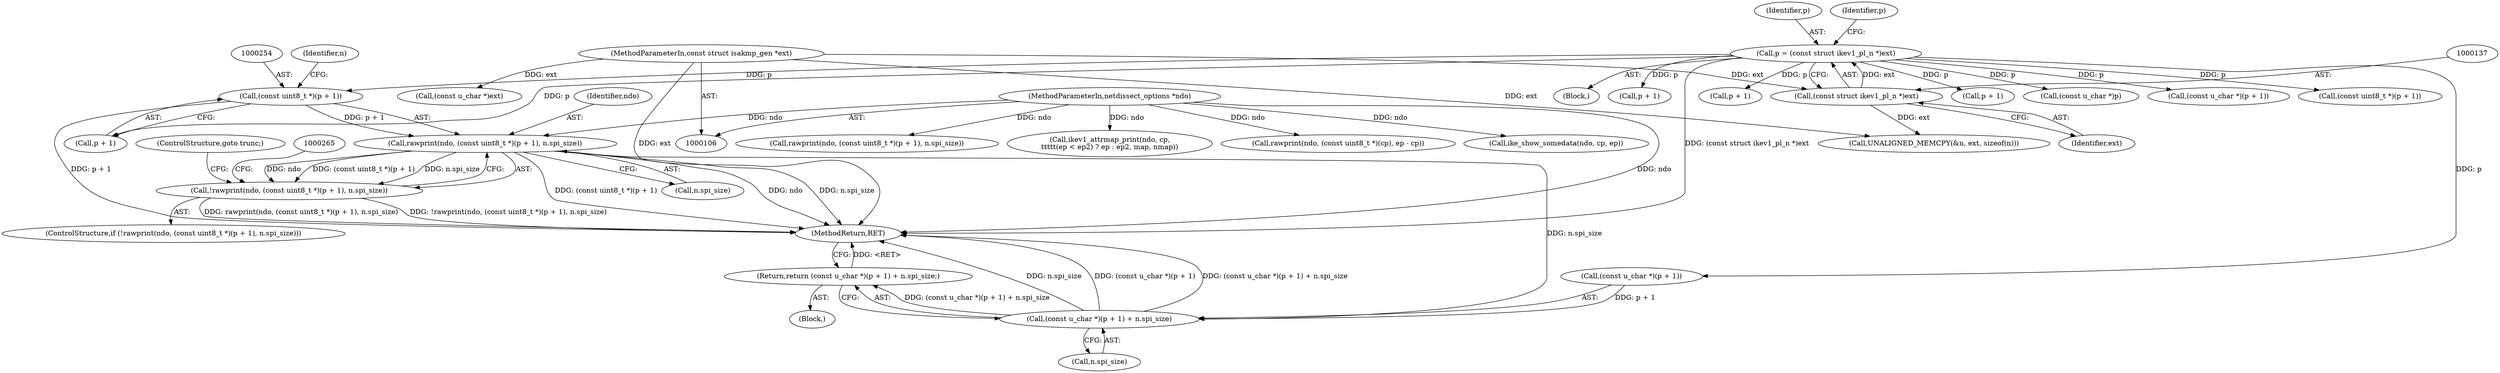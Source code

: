 digraph "0_tcpdump_e0a5a02b0fc1900a69d6c37ed0aab36fb8494e6d_1@pointer" {
"1000251" [label="(Call,rawprint(ndo, (const uint8_t *)(p + 1), n.spi_size))"];
"1000107" [label="(MethodParameterIn,netdissect_options *ndo)"];
"1000253" [label="(Call,(const uint8_t *)(p + 1))"];
"1000134" [label="(Call,p = (const struct ikev1_pl_n *)ext)"];
"1000136" [label="(Call,(const struct ikev1_pl_n *)ext)"];
"1000109" [label="(MethodParameterIn,const struct isakmp_gen *ext)"];
"1000250" [label="(Call,!rawprint(ndo, (const uint8_t *)(p + 1), n.spi_size))"];
"1000263" [label="(Call,(const u_char *)(p + 1) + n.spi_size)"];
"1000262" [label="(Return,return (const u_char *)(p + 1) + n.spi_size;)"];
"1000135" [label="(Identifier,p)"];
"1000142" [label="(Call,UNALIGNED_MEMCPY(&n, ext, sizeof(n)))"];
"1000447" [label="(Call,ikev1_attrmap_print(ndo, cp,\n\t\t\t\t\t(ep < ep2) ? ep : ep2, map, nmap))"];
"1000269" [label="(Call,n.spi_size)"];
"1000138" [label="(Identifier,ext)"];
"1000261" [label="(ControlStructure,goto trunc;)"];
"1000380" [label="(Call,p + 1)"];
"1000401" [label="(Call,(const u_char *)p)"];
"1000163" [label="(Block,)"];
"1000249" [label="(ControlStructure,if (!rawprint(ndo, (const uint8_t *)(p + 1), n.spi_size)))"];
"1000253" [label="(Call,(const uint8_t *)(p + 1))"];
"1000390" [label="(Call,(const u_char *)(p + 1))"];
"1000109" [label="(MethodParameterIn,const struct isakmp_gen *ext)"];
"1000522" [label="(Call,(const u_char *)ext)"];
"1000497" [label="(Call,rawprint(ndo, (const uint8_t *)(cp), ep - cp))"];
"1000259" [label="(Identifier,n)"];
"1000252" [label="(Identifier,ndo)"];
"1000514" [label="(Call,ike_show_somedata(ndo, cp, ep))"];
"1000378" [label="(Call,(const uint8_t *)(p + 1))"];
"1000262" [label="(Return,return (const u_char *)(p + 1) + n.spi_size;)"];
"1000536" [label="(MethodReturn,RET)"];
"1000250" [label="(Call,!rawprint(ndo, (const uint8_t *)(p + 1), n.spi_size))"];
"1000107" [label="(MethodParameterIn,netdissect_options *ndo)"];
"1000116" [label="(Block,)"];
"1000264" [label="(Call,(const u_char *)(p + 1))"];
"1000258" [label="(Call,n.spi_size)"];
"1000392" [label="(Call,p + 1)"];
"1000141" [label="(Identifier,p)"];
"1000255" [label="(Call,p + 1)"];
"1000266" [label="(Call,p + 1)"];
"1000263" [label="(Call,(const u_char *)(p + 1) + n.spi_size)"];
"1000376" [label="(Call,rawprint(ndo, (const uint8_t *)(p + 1), n.spi_size))"];
"1000136" [label="(Call,(const struct ikev1_pl_n *)ext)"];
"1000134" [label="(Call,p = (const struct ikev1_pl_n *)ext)"];
"1000251" [label="(Call,rawprint(ndo, (const uint8_t *)(p + 1), n.spi_size))"];
"1000251" -> "1000250"  [label="AST: "];
"1000251" -> "1000258"  [label="CFG: "];
"1000252" -> "1000251"  [label="AST: "];
"1000253" -> "1000251"  [label="AST: "];
"1000258" -> "1000251"  [label="AST: "];
"1000250" -> "1000251"  [label="CFG: "];
"1000251" -> "1000536"  [label="DDG: (const uint8_t *)(p + 1)"];
"1000251" -> "1000536"  [label="DDG: ndo"];
"1000251" -> "1000536"  [label="DDG: n.spi_size"];
"1000251" -> "1000250"  [label="DDG: ndo"];
"1000251" -> "1000250"  [label="DDG: (const uint8_t *)(p + 1)"];
"1000251" -> "1000250"  [label="DDG: n.spi_size"];
"1000107" -> "1000251"  [label="DDG: ndo"];
"1000253" -> "1000251"  [label="DDG: p + 1"];
"1000251" -> "1000263"  [label="DDG: n.spi_size"];
"1000107" -> "1000106"  [label="AST: "];
"1000107" -> "1000536"  [label="DDG: ndo"];
"1000107" -> "1000376"  [label="DDG: ndo"];
"1000107" -> "1000447"  [label="DDG: ndo"];
"1000107" -> "1000497"  [label="DDG: ndo"];
"1000107" -> "1000514"  [label="DDG: ndo"];
"1000253" -> "1000255"  [label="CFG: "];
"1000254" -> "1000253"  [label="AST: "];
"1000255" -> "1000253"  [label="AST: "];
"1000259" -> "1000253"  [label="CFG: "];
"1000253" -> "1000536"  [label="DDG: p + 1"];
"1000134" -> "1000253"  [label="DDG: p"];
"1000134" -> "1000116"  [label="AST: "];
"1000134" -> "1000136"  [label="CFG: "];
"1000135" -> "1000134"  [label="AST: "];
"1000136" -> "1000134"  [label="AST: "];
"1000141" -> "1000134"  [label="CFG: "];
"1000134" -> "1000536"  [label="DDG: (const struct ikev1_pl_n *)ext"];
"1000136" -> "1000134"  [label="DDG: ext"];
"1000134" -> "1000255"  [label="DDG: p"];
"1000134" -> "1000264"  [label="DDG: p"];
"1000134" -> "1000266"  [label="DDG: p"];
"1000134" -> "1000378"  [label="DDG: p"];
"1000134" -> "1000380"  [label="DDG: p"];
"1000134" -> "1000390"  [label="DDG: p"];
"1000134" -> "1000392"  [label="DDG: p"];
"1000134" -> "1000401"  [label="DDG: p"];
"1000136" -> "1000138"  [label="CFG: "];
"1000137" -> "1000136"  [label="AST: "];
"1000138" -> "1000136"  [label="AST: "];
"1000109" -> "1000136"  [label="DDG: ext"];
"1000136" -> "1000142"  [label="DDG: ext"];
"1000109" -> "1000106"  [label="AST: "];
"1000109" -> "1000536"  [label="DDG: ext"];
"1000109" -> "1000142"  [label="DDG: ext"];
"1000109" -> "1000522"  [label="DDG: ext"];
"1000250" -> "1000249"  [label="AST: "];
"1000261" -> "1000250"  [label="CFG: "];
"1000265" -> "1000250"  [label="CFG: "];
"1000250" -> "1000536"  [label="DDG: rawprint(ndo, (const uint8_t *)(p + 1), n.spi_size)"];
"1000250" -> "1000536"  [label="DDG: !rawprint(ndo, (const uint8_t *)(p + 1), n.spi_size)"];
"1000263" -> "1000262"  [label="AST: "];
"1000263" -> "1000269"  [label="CFG: "];
"1000264" -> "1000263"  [label="AST: "];
"1000269" -> "1000263"  [label="AST: "];
"1000262" -> "1000263"  [label="CFG: "];
"1000263" -> "1000536"  [label="DDG: n.spi_size"];
"1000263" -> "1000536"  [label="DDG: (const u_char *)(p + 1)"];
"1000263" -> "1000536"  [label="DDG: (const u_char *)(p + 1) + n.spi_size"];
"1000263" -> "1000262"  [label="DDG: (const u_char *)(p + 1) + n.spi_size"];
"1000264" -> "1000263"  [label="DDG: p + 1"];
"1000262" -> "1000163"  [label="AST: "];
"1000536" -> "1000262"  [label="CFG: "];
"1000262" -> "1000536"  [label="DDG: <RET>"];
}
